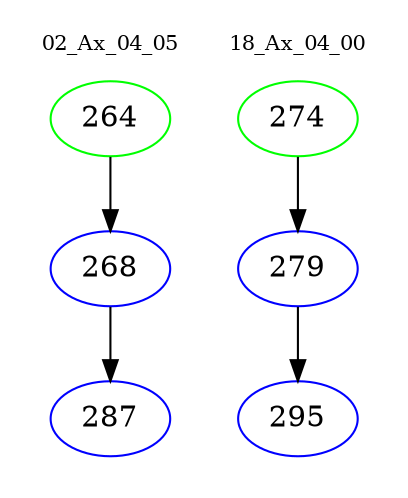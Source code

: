 digraph{
subgraph cluster_0 {
color = white
label = "02_Ax_04_05";
fontsize=10;
T0_264 [label="264", color="green"]
T0_264 -> T0_268 [color="black"]
T0_268 [label="268", color="blue"]
T0_268 -> T0_287 [color="black"]
T0_287 [label="287", color="blue"]
}
subgraph cluster_1 {
color = white
label = "18_Ax_04_00";
fontsize=10;
T1_274 [label="274", color="green"]
T1_274 -> T1_279 [color="black"]
T1_279 [label="279", color="blue"]
T1_279 -> T1_295 [color="black"]
T1_295 [label="295", color="blue"]
}
}
